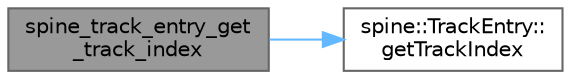 digraph "spine_track_entry_get_track_index"
{
 // LATEX_PDF_SIZE
  bgcolor="transparent";
  edge [fontname=Helvetica,fontsize=10,labelfontname=Helvetica,labelfontsize=10];
  node [fontname=Helvetica,fontsize=10,shape=box,height=0.2,width=0.4];
  rankdir="LR";
  Node1 [id="Node000001",label="spine_track_entry_get\l_track_index",height=0.2,width=0.4,color="gray40", fillcolor="grey60", style="filled", fontcolor="black",tooltip=" "];
  Node1 -> Node2 [id="edge1_Node000001_Node000002",color="steelblue1",style="solid",tooltip=" "];
  Node2 [id="Node000002",label="spine::TrackEntry::\lgetTrackIndex",height=0.2,width=0.4,color="grey40", fillcolor="white", style="filled",URL="$classspine_1_1_track_entry.html#a44d26dfc4381e9048af3231aec7890ee",tooltip="The index of the track where this entry is either current or queued."];
}
